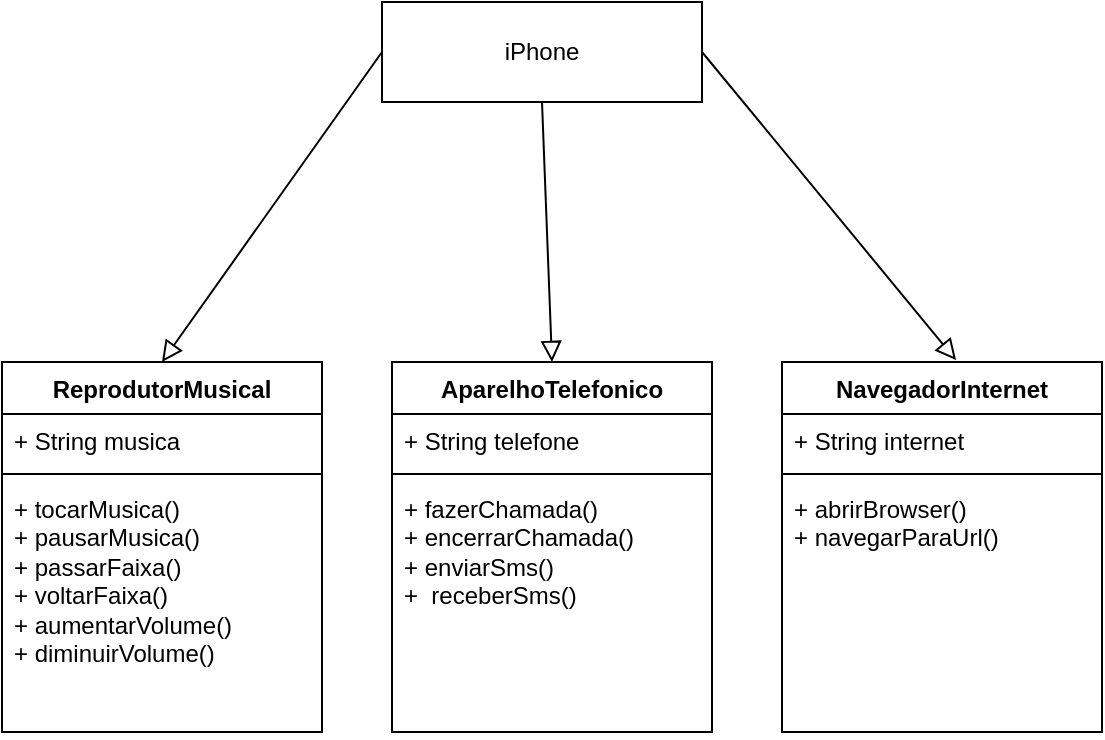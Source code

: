 <mxfile version="25.0.3">
  <diagram name="Página-1" id="cStcVb8vVTJ4wPD8_Oxe">
    <mxGraphModel dx="1434" dy="738" grid="1" gridSize="10" guides="1" tooltips="1" connect="1" arrows="1" fold="1" page="1" pageScale="1" pageWidth="827" pageHeight="1169" math="0" shadow="0">
      <root>
        <mxCell id="0" />
        <mxCell id="1" parent="0" />
        <mxCell id="buVhHaptAWbcMoM1SOgn-27" value="ReprodutorMusical" style="swimlane;fontStyle=1;align=center;verticalAlign=top;childLayout=stackLayout;horizontal=1;startSize=26;horizontalStack=0;resizeParent=1;resizeParentMax=0;resizeLast=0;collapsible=1;marginBottom=0;whiteSpace=wrap;html=1;" vertex="1" parent="1">
          <mxGeometry x="130" y="220" width="160" height="185" as="geometry" />
        </mxCell>
        <mxCell id="buVhHaptAWbcMoM1SOgn-28" value="+ String musica" style="text;strokeColor=none;fillColor=none;align=left;verticalAlign=top;spacingLeft=4;spacingRight=4;overflow=hidden;rotatable=0;points=[[0,0.5],[1,0.5]];portConstraint=eastwest;whiteSpace=wrap;html=1;" vertex="1" parent="buVhHaptAWbcMoM1SOgn-27">
          <mxGeometry y="26" width="160" height="26" as="geometry" />
        </mxCell>
        <mxCell id="buVhHaptAWbcMoM1SOgn-29" value="" style="line;strokeWidth=1;fillColor=none;align=left;verticalAlign=middle;spacingTop=-1;spacingLeft=3;spacingRight=3;rotatable=0;labelPosition=right;points=[];portConstraint=eastwest;strokeColor=inherit;" vertex="1" parent="buVhHaptAWbcMoM1SOgn-27">
          <mxGeometry y="52" width="160" height="8" as="geometry" />
        </mxCell>
        <mxCell id="buVhHaptAWbcMoM1SOgn-30" value="+ tocarMusica()&lt;div&gt;+ pausarMusica()&lt;/div&gt;&lt;div&gt;+ passarFaixa()&lt;/div&gt;&lt;div&gt;+ voltarFaixa()&lt;/div&gt;&lt;div&gt;+ aumentarVolume()&lt;/div&gt;&lt;div&gt;+ diminuirVolume()&lt;/div&gt;" style="text;strokeColor=none;fillColor=none;align=left;verticalAlign=top;spacingLeft=4;spacingRight=4;overflow=hidden;rotatable=0;points=[[0,0.5],[1,0.5]];portConstraint=eastwest;whiteSpace=wrap;html=1;" vertex="1" parent="buVhHaptAWbcMoM1SOgn-27">
          <mxGeometry y="60" width="160" height="125" as="geometry" />
        </mxCell>
        <mxCell id="buVhHaptAWbcMoM1SOgn-31" value="AparelhoTelefonico" style="swimlane;fontStyle=1;align=center;verticalAlign=top;childLayout=stackLayout;horizontal=1;startSize=26;horizontalStack=0;resizeParent=1;resizeParentMax=0;resizeLast=0;collapsible=1;marginBottom=0;whiteSpace=wrap;html=1;" vertex="1" parent="1">
          <mxGeometry x="325" y="220" width="160" height="185" as="geometry" />
        </mxCell>
        <mxCell id="buVhHaptAWbcMoM1SOgn-32" value="+ String telefone" style="text;strokeColor=none;fillColor=none;align=left;verticalAlign=top;spacingLeft=4;spacingRight=4;overflow=hidden;rotatable=0;points=[[0,0.5],[1,0.5]];portConstraint=eastwest;whiteSpace=wrap;html=1;" vertex="1" parent="buVhHaptAWbcMoM1SOgn-31">
          <mxGeometry y="26" width="160" height="26" as="geometry" />
        </mxCell>
        <mxCell id="buVhHaptAWbcMoM1SOgn-33" value="" style="line;strokeWidth=1;fillColor=none;align=left;verticalAlign=middle;spacingTop=-1;spacingLeft=3;spacingRight=3;rotatable=0;labelPosition=right;points=[];portConstraint=eastwest;strokeColor=inherit;" vertex="1" parent="buVhHaptAWbcMoM1SOgn-31">
          <mxGeometry y="52" width="160" height="8" as="geometry" />
        </mxCell>
        <mxCell id="buVhHaptAWbcMoM1SOgn-34" value="+ fazerChamada()&lt;div&gt;+ encerrarChamada()&lt;/div&gt;&lt;div&gt;+ enviarSms()&lt;/div&gt;&lt;div&gt;+&amp;nbsp; receberSms()&lt;/div&gt;&lt;div&gt;&lt;br&gt;&lt;/div&gt;" style="text;strokeColor=none;fillColor=none;align=left;verticalAlign=top;spacingLeft=4;spacingRight=4;overflow=hidden;rotatable=0;points=[[0,0.5],[1,0.5]];portConstraint=eastwest;whiteSpace=wrap;html=1;" vertex="1" parent="buVhHaptAWbcMoM1SOgn-31">
          <mxGeometry y="60" width="160" height="125" as="geometry" />
        </mxCell>
        <mxCell id="buVhHaptAWbcMoM1SOgn-35" value="NavegadorInternet" style="swimlane;fontStyle=1;align=center;verticalAlign=top;childLayout=stackLayout;horizontal=1;startSize=26;horizontalStack=0;resizeParent=1;resizeParentMax=0;resizeLast=0;collapsible=1;marginBottom=0;whiteSpace=wrap;html=1;" vertex="1" parent="1">
          <mxGeometry x="520" y="220" width="160" height="185" as="geometry" />
        </mxCell>
        <mxCell id="buVhHaptAWbcMoM1SOgn-36" value="+ String internet" style="text;strokeColor=none;fillColor=none;align=left;verticalAlign=top;spacingLeft=4;spacingRight=4;overflow=hidden;rotatable=0;points=[[0,0.5],[1,0.5]];portConstraint=eastwest;whiteSpace=wrap;html=1;" vertex="1" parent="buVhHaptAWbcMoM1SOgn-35">
          <mxGeometry y="26" width="160" height="26" as="geometry" />
        </mxCell>
        <mxCell id="buVhHaptAWbcMoM1SOgn-37" value="" style="line;strokeWidth=1;fillColor=none;align=left;verticalAlign=middle;spacingTop=-1;spacingLeft=3;spacingRight=3;rotatable=0;labelPosition=right;points=[];portConstraint=eastwest;strokeColor=inherit;" vertex="1" parent="buVhHaptAWbcMoM1SOgn-35">
          <mxGeometry y="52" width="160" height="8" as="geometry" />
        </mxCell>
        <mxCell id="buVhHaptAWbcMoM1SOgn-38" value="+ abrirBrowser()&lt;div&gt;+ navegarParaUrl()&lt;/div&gt;" style="text;strokeColor=none;fillColor=none;align=left;verticalAlign=top;spacingLeft=4;spacingRight=4;overflow=hidden;rotatable=0;points=[[0,0.5],[1,0.5]];portConstraint=eastwest;whiteSpace=wrap;html=1;" vertex="1" parent="buVhHaptAWbcMoM1SOgn-35">
          <mxGeometry y="60" width="160" height="125" as="geometry" />
        </mxCell>
        <mxCell id="buVhHaptAWbcMoM1SOgn-39" value="iPhone" style="html=1;whiteSpace=wrap;" vertex="1" parent="1">
          <mxGeometry x="320" y="40" width="160" height="50" as="geometry" />
        </mxCell>
        <mxCell id="buVhHaptAWbcMoM1SOgn-40" value="" style="endArrow=block;html=1;rounded=0;align=center;verticalAlign=bottom;endFill=0;labelBackgroundColor=none;endSize=8;exitX=0.5;exitY=1;exitDx=0;exitDy=0;entryX=0.5;entryY=0;entryDx=0;entryDy=0;" edge="1" parent="1" source="buVhHaptAWbcMoM1SOgn-39" target="buVhHaptAWbcMoM1SOgn-31">
          <mxGeometry relative="1" as="geometry">
            <mxPoint x="330" y="240" as="sourcePoint" />
            <mxPoint x="490" y="240" as="targetPoint" />
            <Array as="points" />
          </mxGeometry>
        </mxCell>
        <mxCell id="buVhHaptAWbcMoM1SOgn-42" value="" style="endArrow=block;html=1;rounded=0;align=center;verticalAlign=bottom;endFill=0;labelBackgroundColor=none;endSize=8;exitX=1;exitY=0.5;exitDx=0;exitDy=0;entryX=0.544;entryY=-0.005;entryDx=0;entryDy=0;entryPerimeter=0;" edge="1" parent="1" source="buVhHaptAWbcMoM1SOgn-39" target="buVhHaptAWbcMoM1SOgn-35">
          <mxGeometry relative="1" as="geometry">
            <mxPoint x="410" y="100" as="sourcePoint" />
            <mxPoint x="410" y="230" as="targetPoint" />
            <Array as="points" />
          </mxGeometry>
        </mxCell>
        <mxCell id="buVhHaptAWbcMoM1SOgn-43" value="" style="endArrow=block;html=1;rounded=0;align=center;verticalAlign=bottom;endFill=0;labelBackgroundColor=none;endSize=8;exitX=0;exitY=0.5;exitDx=0;exitDy=0;entryX=0.5;entryY=0;entryDx=0;entryDy=0;" edge="1" parent="1" source="buVhHaptAWbcMoM1SOgn-39" target="buVhHaptAWbcMoM1SOgn-27">
          <mxGeometry relative="1" as="geometry">
            <mxPoint x="410" y="100" as="sourcePoint" />
            <mxPoint x="410" y="230" as="targetPoint" />
            <Array as="points" />
          </mxGeometry>
        </mxCell>
      </root>
    </mxGraphModel>
  </diagram>
</mxfile>
